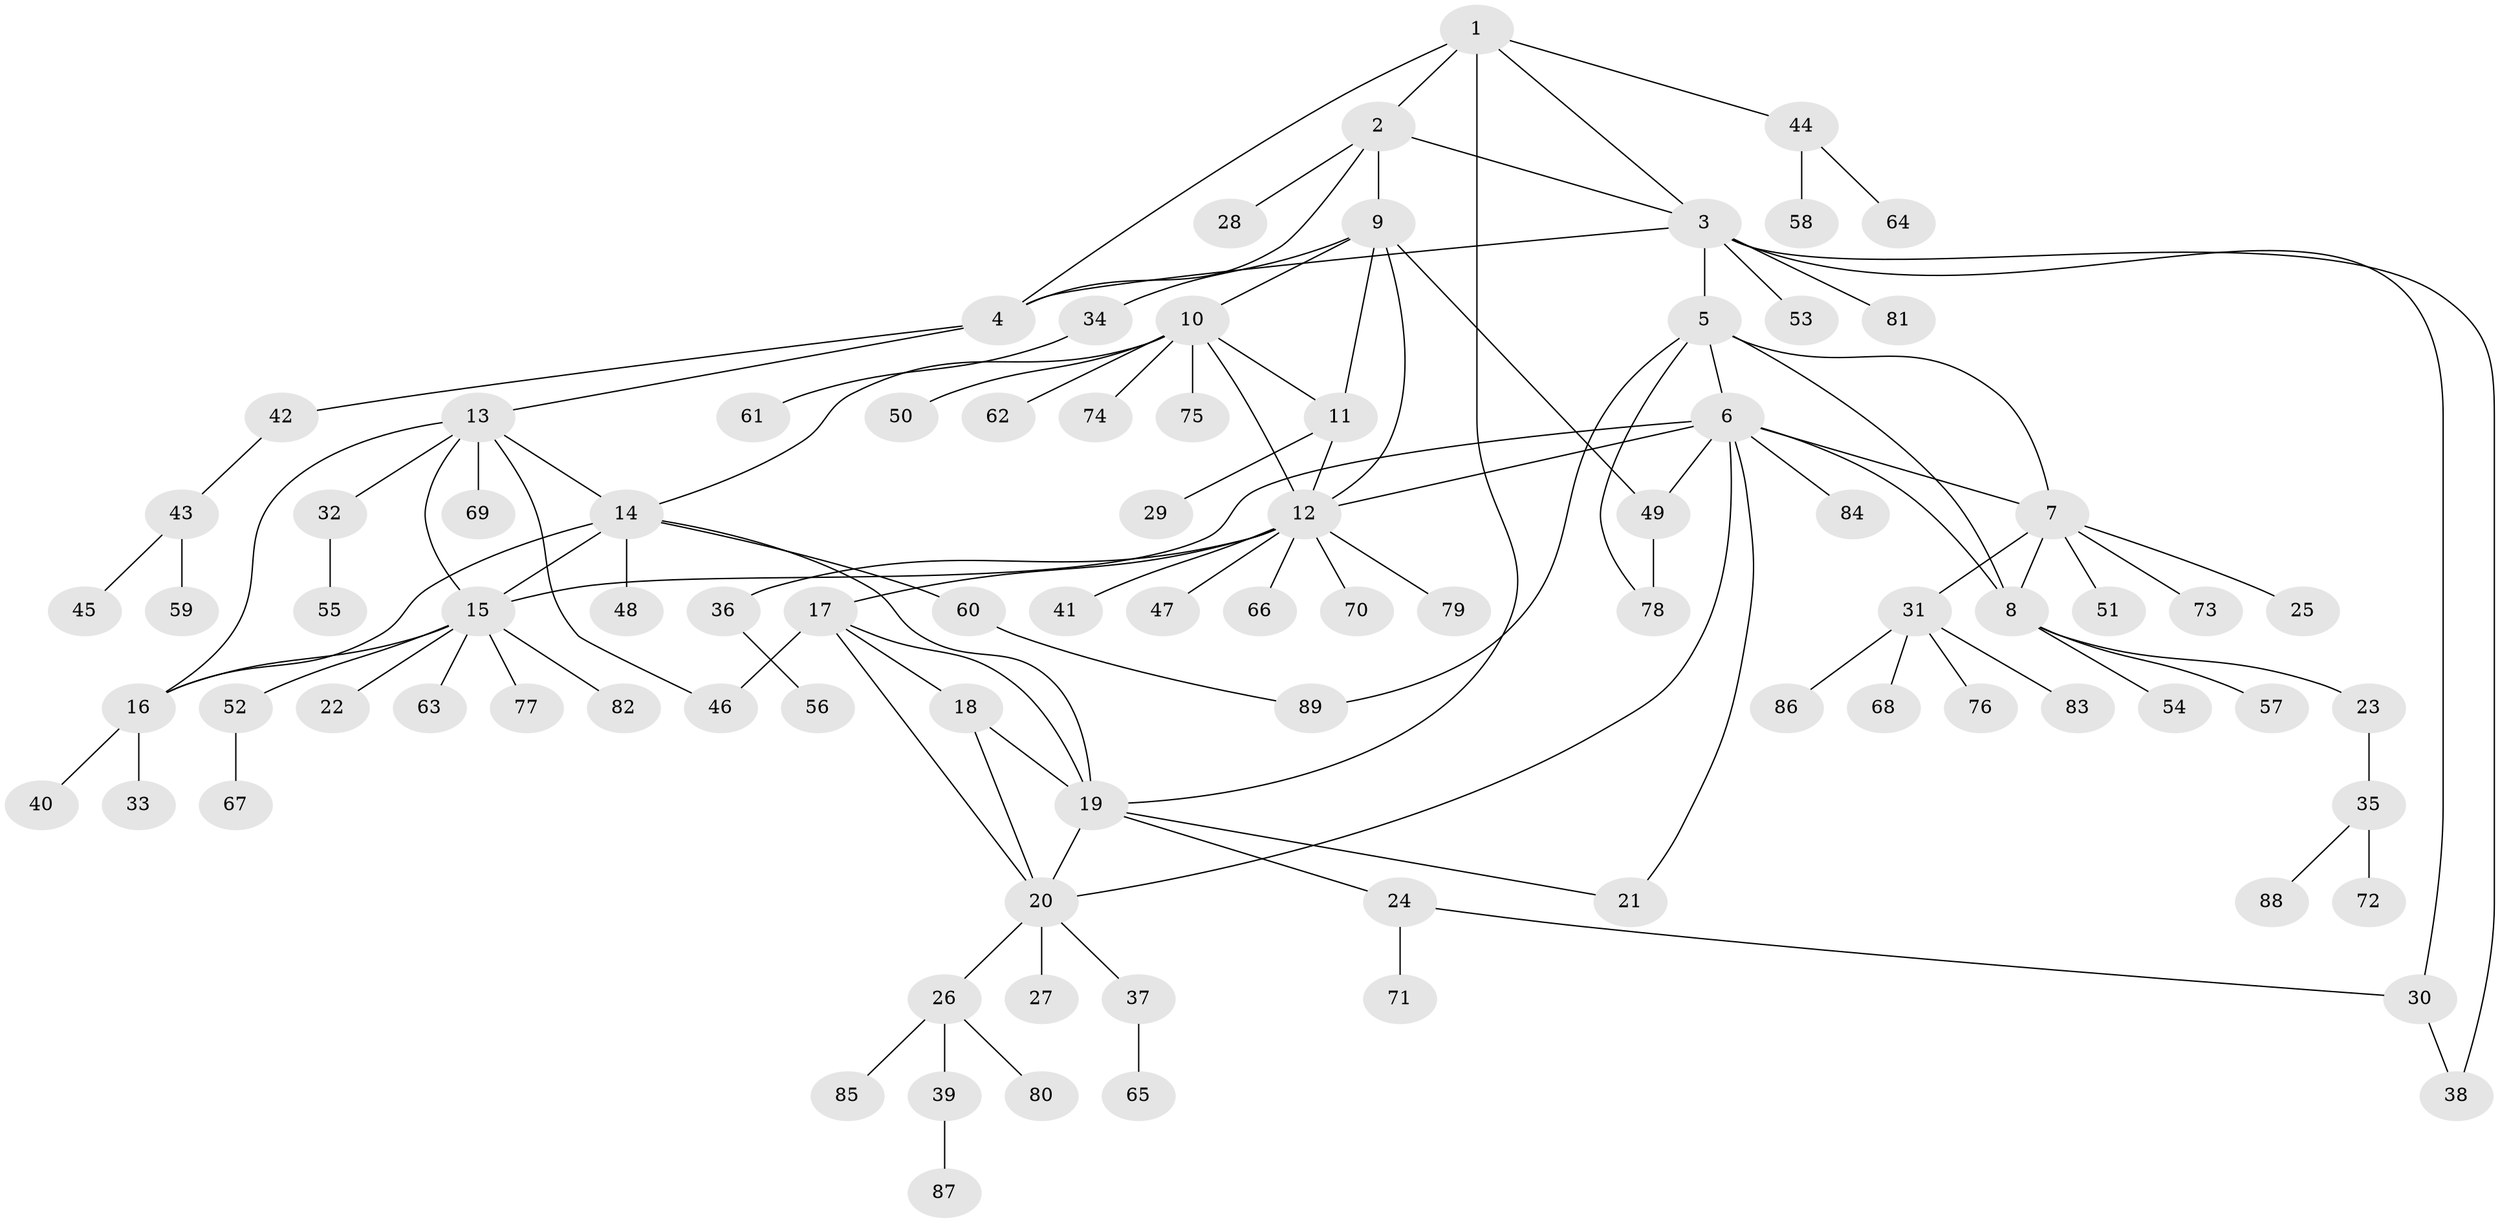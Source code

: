 // Generated by graph-tools (version 1.1) at 2025/50/03/09/25 03:50:35]
// undirected, 89 vertices, 116 edges
graph export_dot {
graph [start="1"]
  node [color=gray90,style=filled];
  1;
  2;
  3;
  4;
  5;
  6;
  7;
  8;
  9;
  10;
  11;
  12;
  13;
  14;
  15;
  16;
  17;
  18;
  19;
  20;
  21;
  22;
  23;
  24;
  25;
  26;
  27;
  28;
  29;
  30;
  31;
  32;
  33;
  34;
  35;
  36;
  37;
  38;
  39;
  40;
  41;
  42;
  43;
  44;
  45;
  46;
  47;
  48;
  49;
  50;
  51;
  52;
  53;
  54;
  55;
  56;
  57;
  58;
  59;
  60;
  61;
  62;
  63;
  64;
  65;
  66;
  67;
  68;
  69;
  70;
  71;
  72;
  73;
  74;
  75;
  76;
  77;
  78;
  79;
  80;
  81;
  82;
  83;
  84;
  85;
  86;
  87;
  88;
  89;
  1 -- 2;
  1 -- 3;
  1 -- 4;
  1 -- 19;
  1 -- 44;
  2 -- 3;
  2 -- 4;
  2 -- 9;
  2 -- 28;
  3 -- 4;
  3 -- 5;
  3 -- 30;
  3 -- 38;
  3 -- 53;
  3 -- 81;
  4 -- 13;
  4 -- 42;
  5 -- 6;
  5 -- 7;
  5 -- 8;
  5 -- 78;
  5 -- 89;
  6 -- 7;
  6 -- 8;
  6 -- 12;
  6 -- 15;
  6 -- 20;
  6 -- 21;
  6 -- 49;
  6 -- 84;
  7 -- 8;
  7 -- 25;
  7 -- 31;
  7 -- 51;
  7 -- 73;
  8 -- 23;
  8 -- 54;
  8 -- 57;
  9 -- 10;
  9 -- 11;
  9 -- 12;
  9 -- 34;
  9 -- 49;
  10 -- 11;
  10 -- 12;
  10 -- 14;
  10 -- 50;
  10 -- 62;
  10 -- 74;
  10 -- 75;
  11 -- 12;
  11 -- 29;
  12 -- 17;
  12 -- 36;
  12 -- 41;
  12 -- 47;
  12 -- 66;
  12 -- 70;
  12 -- 79;
  13 -- 14;
  13 -- 15;
  13 -- 16;
  13 -- 32;
  13 -- 46;
  13 -- 69;
  14 -- 15;
  14 -- 16;
  14 -- 19;
  14 -- 48;
  14 -- 60;
  15 -- 16;
  15 -- 22;
  15 -- 52;
  15 -- 63;
  15 -- 77;
  15 -- 82;
  16 -- 33;
  16 -- 40;
  17 -- 18;
  17 -- 19;
  17 -- 20;
  17 -- 46;
  18 -- 19;
  18 -- 20;
  19 -- 20;
  19 -- 21;
  19 -- 24;
  20 -- 26;
  20 -- 27;
  20 -- 37;
  23 -- 35;
  24 -- 30;
  24 -- 71;
  26 -- 39;
  26 -- 80;
  26 -- 85;
  30 -- 38;
  31 -- 68;
  31 -- 76;
  31 -- 83;
  31 -- 86;
  32 -- 55;
  34 -- 61;
  35 -- 72;
  35 -- 88;
  36 -- 56;
  37 -- 65;
  39 -- 87;
  42 -- 43;
  43 -- 45;
  43 -- 59;
  44 -- 58;
  44 -- 64;
  49 -- 78;
  52 -- 67;
  60 -- 89;
}
